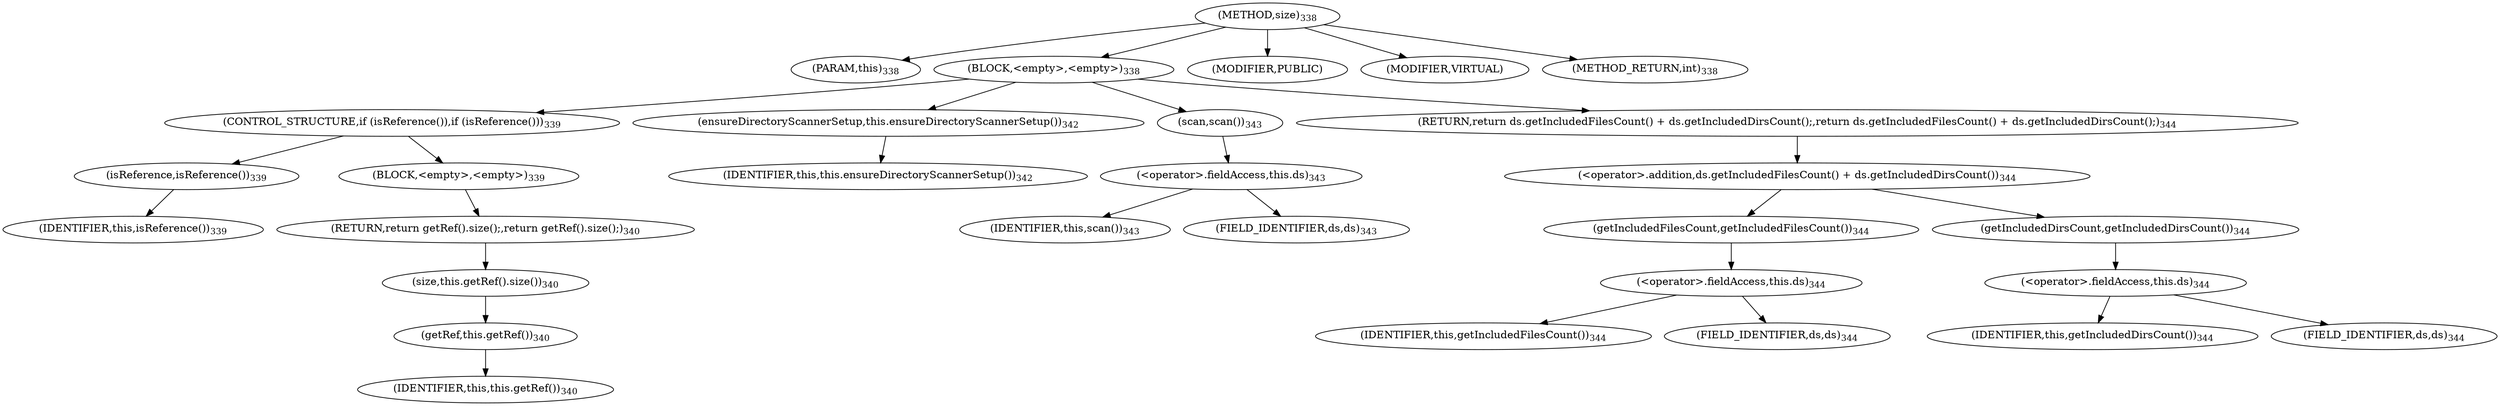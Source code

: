 digraph "size" {  
"756" [label = <(METHOD,size)<SUB>338</SUB>> ]
"73" [label = <(PARAM,this)<SUB>338</SUB>> ]
"757" [label = <(BLOCK,&lt;empty&gt;,&lt;empty&gt;)<SUB>338</SUB>> ]
"758" [label = <(CONTROL_STRUCTURE,if (isReference()),if (isReference()))<SUB>339</SUB>> ]
"759" [label = <(isReference,isReference())<SUB>339</SUB>> ]
"72" [label = <(IDENTIFIER,this,isReference())<SUB>339</SUB>> ]
"760" [label = <(BLOCK,&lt;empty&gt;,&lt;empty&gt;)<SUB>339</SUB>> ]
"761" [label = <(RETURN,return getRef().size();,return getRef().size();)<SUB>340</SUB>> ]
"762" [label = <(size,this.getRef().size())<SUB>340</SUB>> ]
"763" [label = <(getRef,this.getRef())<SUB>340</SUB>> ]
"74" [label = <(IDENTIFIER,this,this.getRef())<SUB>340</SUB>> ]
"764" [label = <(ensureDirectoryScannerSetup,this.ensureDirectoryScannerSetup())<SUB>342</SUB>> ]
"75" [label = <(IDENTIFIER,this,this.ensureDirectoryScannerSetup())<SUB>342</SUB>> ]
"765" [label = <(scan,scan())<SUB>343</SUB>> ]
"766" [label = <(&lt;operator&gt;.fieldAccess,this.ds)<SUB>343</SUB>> ]
"767" [label = <(IDENTIFIER,this,scan())<SUB>343</SUB>> ]
"768" [label = <(FIELD_IDENTIFIER,ds,ds)<SUB>343</SUB>> ]
"769" [label = <(RETURN,return ds.getIncludedFilesCount() + ds.getIncludedDirsCount();,return ds.getIncludedFilesCount() + ds.getIncludedDirsCount();)<SUB>344</SUB>> ]
"770" [label = <(&lt;operator&gt;.addition,ds.getIncludedFilesCount() + ds.getIncludedDirsCount())<SUB>344</SUB>> ]
"771" [label = <(getIncludedFilesCount,getIncludedFilesCount())<SUB>344</SUB>> ]
"772" [label = <(&lt;operator&gt;.fieldAccess,this.ds)<SUB>344</SUB>> ]
"773" [label = <(IDENTIFIER,this,getIncludedFilesCount())<SUB>344</SUB>> ]
"774" [label = <(FIELD_IDENTIFIER,ds,ds)<SUB>344</SUB>> ]
"775" [label = <(getIncludedDirsCount,getIncludedDirsCount())<SUB>344</SUB>> ]
"776" [label = <(&lt;operator&gt;.fieldAccess,this.ds)<SUB>344</SUB>> ]
"777" [label = <(IDENTIFIER,this,getIncludedDirsCount())<SUB>344</SUB>> ]
"778" [label = <(FIELD_IDENTIFIER,ds,ds)<SUB>344</SUB>> ]
"779" [label = <(MODIFIER,PUBLIC)> ]
"780" [label = <(MODIFIER,VIRTUAL)> ]
"781" [label = <(METHOD_RETURN,int)<SUB>338</SUB>> ]
  "756" -> "73" 
  "756" -> "757" 
  "756" -> "779" 
  "756" -> "780" 
  "756" -> "781" 
  "757" -> "758" 
  "757" -> "764" 
  "757" -> "765" 
  "757" -> "769" 
  "758" -> "759" 
  "758" -> "760" 
  "759" -> "72" 
  "760" -> "761" 
  "761" -> "762" 
  "762" -> "763" 
  "763" -> "74" 
  "764" -> "75" 
  "765" -> "766" 
  "766" -> "767" 
  "766" -> "768" 
  "769" -> "770" 
  "770" -> "771" 
  "770" -> "775" 
  "771" -> "772" 
  "772" -> "773" 
  "772" -> "774" 
  "775" -> "776" 
  "776" -> "777" 
  "776" -> "778" 
}

